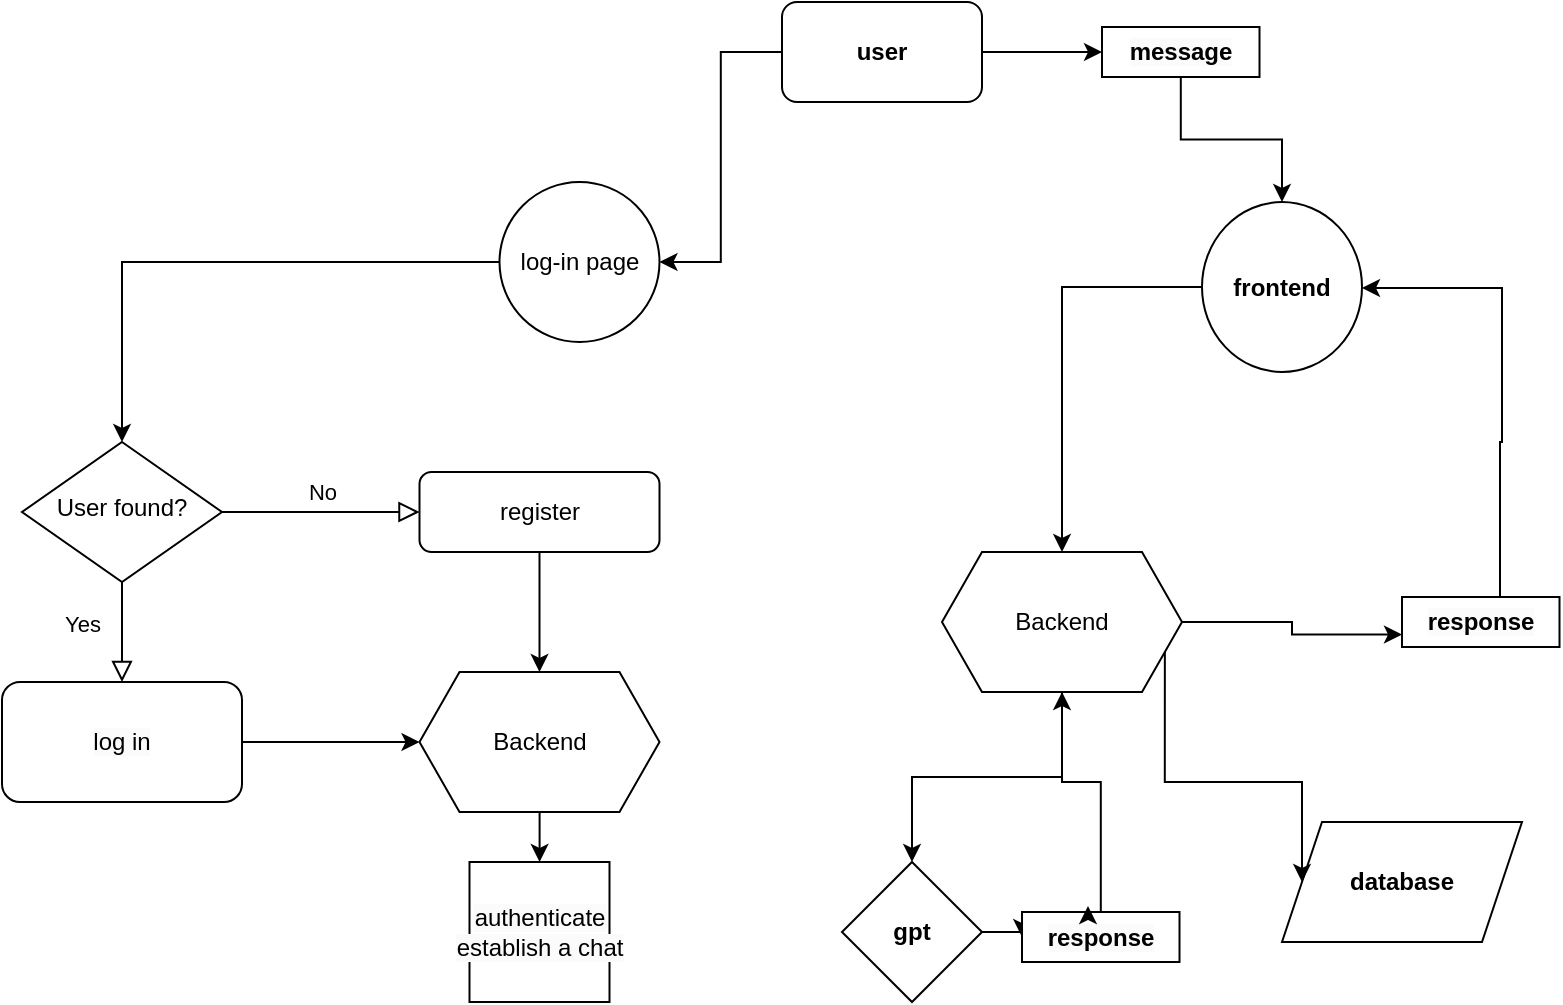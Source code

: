<mxfile version="24.7.16">
  <diagram id="C5RBs43oDa-KdzZeNtuy" name="Page-1">
    <mxGraphModel dx="856" dy="618" grid="1" gridSize="10" guides="1" tooltips="1" connect="1" arrows="1" fold="1" page="1" pageScale="1" pageWidth="827" pageHeight="1169" math="0" shadow="0">
      <root>
        <mxCell id="WIyWlLk6GJQsqaUBKTNV-0" />
        <mxCell id="WIyWlLk6GJQsqaUBKTNV-1" parent="WIyWlLk6GJQsqaUBKTNV-0" />
        <mxCell id="WIyWlLk6GJQsqaUBKTNV-4" value="Yes" style="rounded=0;html=1;jettySize=auto;orthogonalLoop=1;fontSize=11;endArrow=block;endFill=0;endSize=8;strokeWidth=1;shadow=0;labelBackgroundColor=none;edgeStyle=orthogonalEdgeStyle;" parent="WIyWlLk6GJQsqaUBKTNV-1" source="WIyWlLk6GJQsqaUBKTNV-6" edge="1">
          <mxGeometry x="-0.167" y="-20" relative="1" as="geometry">
            <mxPoint as="offset" />
            <mxPoint x="90" y="380" as="targetPoint" />
          </mxGeometry>
        </mxCell>
        <mxCell id="WIyWlLk6GJQsqaUBKTNV-5" value="No" style="edgeStyle=orthogonalEdgeStyle;rounded=0;html=1;jettySize=auto;orthogonalLoop=1;fontSize=11;endArrow=block;endFill=0;endSize=8;strokeWidth=1;shadow=0;labelBackgroundColor=none;" parent="WIyWlLk6GJQsqaUBKTNV-1" source="WIyWlLk6GJQsqaUBKTNV-6" target="WIyWlLk6GJQsqaUBKTNV-7" edge="1">
          <mxGeometry y="10" relative="1" as="geometry">
            <mxPoint as="offset" />
          </mxGeometry>
        </mxCell>
        <mxCell id="WIyWlLk6GJQsqaUBKTNV-6" value="User found?" style="rhombus;whiteSpace=wrap;html=1;shadow=0;fontFamily=Helvetica;fontSize=12;align=center;strokeWidth=1;spacing=6;spacingTop=-4;" parent="WIyWlLk6GJQsqaUBKTNV-1" vertex="1">
          <mxGeometry x="40" y="260" width="100" height="70" as="geometry" />
        </mxCell>
        <mxCell id="C--WFagPwcrnOaS1PExe-79" value="" style="edgeStyle=orthogonalEdgeStyle;rounded=0;orthogonalLoop=1;jettySize=auto;html=1;" edge="1" parent="WIyWlLk6GJQsqaUBKTNV-1" source="WIyWlLk6GJQsqaUBKTNV-7" target="C--WFagPwcrnOaS1PExe-78">
          <mxGeometry relative="1" as="geometry" />
        </mxCell>
        <mxCell id="WIyWlLk6GJQsqaUBKTNV-7" value="register" style="rounded=1;whiteSpace=wrap;html=1;fontSize=12;glass=0;strokeWidth=1;shadow=0;" parent="WIyWlLk6GJQsqaUBKTNV-1" vertex="1">
          <mxGeometry x="238.75" y="275" width="120" height="40" as="geometry" />
        </mxCell>
        <mxCell id="C--WFagPwcrnOaS1PExe-2" value="" style="edgeStyle=orthogonalEdgeStyle;rounded=0;orthogonalLoop=1;jettySize=auto;html=1;" edge="1" parent="WIyWlLk6GJQsqaUBKTNV-1" source="C--WFagPwcrnOaS1PExe-1" target="WIyWlLk6GJQsqaUBKTNV-6">
          <mxGeometry relative="1" as="geometry" />
        </mxCell>
        <mxCell id="C--WFagPwcrnOaS1PExe-1" value="log-in page" style="ellipse;whiteSpace=wrap;html=1;aspect=fixed;" vertex="1" parent="WIyWlLk6GJQsqaUBKTNV-1">
          <mxGeometry x="278.75" y="130" width="80" height="80" as="geometry" />
        </mxCell>
        <mxCell id="C--WFagPwcrnOaS1PExe-80" style="edgeStyle=orthogonalEdgeStyle;rounded=0;orthogonalLoop=1;jettySize=auto;html=1;" edge="1" parent="WIyWlLk6GJQsqaUBKTNV-1" source="C--WFagPwcrnOaS1PExe-5" target="C--WFagPwcrnOaS1PExe-78">
          <mxGeometry relative="1" as="geometry" />
        </mxCell>
        <mxCell id="C--WFagPwcrnOaS1PExe-5" value="&lt;meta charset=&quot;utf-8&quot;&gt;&lt;span style=&quot;color: rgb(0, 0, 0); font-family: Helvetica; font-size: 12px; font-style: normal; font-variant-ligatures: normal; font-variant-caps: normal; font-weight: 400; letter-spacing: normal; orphans: 2; text-align: center; text-indent: 0px; text-transform: none; widows: 2; word-spacing: 0px; -webkit-text-stroke-width: 0px; white-space: normal; background-color: rgb(251, 251, 251); text-decoration-thickness: initial; text-decoration-style: initial; text-decoration-color: initial; display: inline !important; float: none;&quot;&gt;log in&lt;/span&gt;" style="rounded=1;whiteSpace=wrap;html=1;" vertex="1" parent="WIyWlLk6GJQsqaUBKTNV-1">
          <mxGeometry x="30" y="380" width="120" height="60" as="geometry" />
        </mxCell>
        <mxCell id="C--WFagPwcrnOaS1PExe-47" value="" style="edgeStyle=orthogonalEdgeStyle;rounded=0;orthogonalLoop=1;jettySize=auto;html=1;" edge="1" parent="WIyWlLk6GJQsqaUBKTNV-1" source="C--WFagPwcrnOaS1PExe-17" target="C--WFagPwcrnOaS1PExe-45">
          <mxGeometry relative="1" as="geometry" />
        </mxCell>
        <mxCell id="C--WFagPwcrnOaS1PExe-77" style="edgeStyle=orthogonalEdgeStyle;rounded=0;orthogonalLoop=1;jettySize=auto;html=1;entryX=1;entryY=0.5;entryDx=0;entryDy=0;" edge="1" parent="WIyWlLk6GJQsqaUBKTNV-1" source="C--WFagPwcrnOaS1PExe-17" target="C--WFagPwcrnOaS1PExe-1">
          <mxGeometry relative="1" as="geometry" />
        </mxCell>
        <mxCell id="C--WFagPwcrnOaS1PExe-17" value="user" style="rounded=1;whiteSpace=wrap;html=1;fontStyle=1;startSize=23;" vertex="1" parent="WIyWlLk6GJQsqaUBKTNV-1">
          <mxGeometry x="420" y="40" width="100" height="50" as="geometry" />
        </mxCell>
        <mxCell id="C--WFagPwcrnOaS1PExe-82" style="edgeStyle=orthogonalEdgeStyle;rounded=0;orthogonalLoop=1;jettySize=auto;html=1;entryX=0.5;entryY=0;entryDx=0;entryDy=0;" edge="1" parent="WIyWlLk6GJQsqaUBKTNV-1" source="C--WFagPwcrnOaS1PExe-22" target="C--WFagPwcrnOaS1PExe-49">
          <mxGeometry relative="1" as="geometry" />
        </mxCell>
        <mxCell id="C--WFagPwcrnOaS1PExe-22" value="frontend" style="ellipse;whiteSpace=wrap;html=1;rounded=1;fontStyle=1;startSize=23;" vertex="1" parent="WIyWlLk6GJQsqaUBKTNV-1">
          <mxGeometry x="630" y="140" width="80" height="85" as="geometry" />
        </mxCell>
        <mxCell id="C--WFagPwcrnOaS1PExe-71" style="edgeStyle=orthogonalEdgeStyle;rounded=0;orthogonalLoop=1;jettySize=auto;html=1;exitX=1;exitY=0.5;exitDx=0;exitDy=0;" edge="1" parent="WIyWlLk6GJQsqaUBKTNV-1" source="C--WFagPwcrnOaS1PExe-28" target="C--WFagPwcrnOaS1PExe-50">
          <mxGeometry relative="1" as="geometry" />
        </mxCell>
        <mxCell id="C--WFagPwcrnOaS1PExe-28" value="gpt" style="rhombus;whiteSpace=wrap;html=1;fontStyle=1;startSize=23;" vertex="1" parent="WIyWlLk6GJQsqaUBKTNV-1">
          <mxGeometry x="450" y="470" width="70" height="70" as="geometry" />
        </mxCell>
        <mxCell id="C--WFagPwcrnOaS1PExe-35" value="database" style="shape=parallelogram;perimeter=parallelogramPerimeter;whiteSpace=wrap;html=1;fixedSize=1;fontStyle=1;startSize=23;" vertex="1" parent="WIyWlLk6GJQsqaUBKTNV-1">
          <mxGeometry x="670" y="450" width="120" height="60" as="geometry" />
        </mxCell>
        <mxCell id="C--WFagPwcrnOaS1PExe-48" value="" style="edgeStyle=orthogonalEdgeStyle;rounded=0;orthogonalLoop=1;jettySize=auto;html=1;" edge="1" parent="WIyWlLk6GJQsqaUBKTNV-1" source="C--WFagPwcrnOaS1PExe-45" target="C--WFagPwcrnOaS1PExe-22">
          <mxGeometry relative="1" as="geometry" />
        </mxCell>
        <mxCell id="C--WFagPwcrnOaS1PExe-45" value="&lt;meta charset=&quot;utf-8&quot;&gt;&lt;span style=&quot;color: rgb(0, 0, 0); font-family: Helvetica; font-size: 12px; font-style: normal; font-variant-ligatures: normal; font-variant-caps: normal; font-weight: 700; letter-spacing: normal; orphans: 2; text-align: center; text-indent: 0px; text-transform: none; widows: 2; word-spacing: 0px; -webkit-text-stroke-width: 0px; white-space: normal; background-color: rgb(251, 251, 251); text-decoration-thickness: initial; text-decoration-style: initial; text-decoration-color: initial; display: inline !important; float: none;&quot;&gt;message&lt;/span&gt;" style="rounded=0;whiteSpace=wrap;html=1;" vertex="1" parent="WIyWlLk6GJQsqaUBKTNV-1">
          <mxGeometry x="580" y="52.5" width="78.75" height="25" as="geometry" />
        </mxCell>
        <mxCell id="C--WFagPwcrnOaS1PExe-67" style="edgeStyle=orthogonalEdgeStyle;rounded=0;orthogonalLoop=1;jettySize=auto;html=1;entryX=0.5;entryY=0;entryDx=0;entryDy=0;" edge="1" parent="WIyWlLk6GJQsqaUBKTNV-1" source="C--WFagPwcrnOaS1PExe-49" target="C--WFagPwcrnOaS1PExe-28">
          <mxGeometry relative="1" as="geometry">
            <mxPoint x="480" y="460" as="targetPoint" />
          </mxGeometry>
        </mxCell>
        <mxCell id="C--WFagPwcrnOaS1PExe-74" style="edgeStyle=orthogonalEdgeStyle;rounded=0;orthogonalLoop=1;jettySize=auto;html=1;entryX=0;entryY=0.75;entryDx=0;entryDy=0;" edge="1" parent="WIyWlLk6GJQsqaUBKTNV-1" source="C--WFagPwcrnOaS1PExe-49" target="C--WFagPwcrnOaS1PExe-51">
          <mxGeometry relative="1" as="geometry" />
        </mxCell>
        <mxCell id="C--WFagPwcrnOaS1PExe-76" style="edgeStyle=orthogonalEdgeStyle;rounded=0;orthogonalLoop=1;jettySize=auto;html=1;exitX=1;exitY=0.75;exitDx=0;exitDy=0;entryX=0;entryY=0.5;entryDx=0;entryDy=0;" edge="1" parent="WIyWlLk6GJQsqaUBKTNV-1" source="C--WFagPwcrnOaS1PExe-49" target="C--WFagPwcrnOaS1PExe-35">
          <mxGeometry relative="1" as="geometry">
            <mxPoint x="630" y="490" as="targetPoint" />
            <Array as="points">
              <mxPoint x="611" y="430" />
              <mxPoint x="680" y="430" />
            </Array>
          </mxGeometry>
        </mxCell>
        <mxCell id="C--WFagPwcrnOaS1PExe-49" value="Backend" style="shape=hexagon;perimeter=hexagonPerimeter2;whiteSpace=wrap;html=1;fixedSize=1;" vertex="1" parent="WIyWlLk6GJQsqaUBKTNV-1">
          <mxGeometry x="500" y="315" width="120" height="70" as="geometry" />
        </mxCell>
        <mxCell id="C--WFagPwcrnOaS1PExe-70" style="edgeStyle=orthogonalEdgeStyle;rounded=0;orthogonalLoop=1;jettySize=auto;html=1;" edge="1" parent="WIyWlLk6GJQsqaUBKTNV-1" source="C--WFagPwcrnOaS1PExe-50" target="C--WFagPwcrnOaS1PExe-49">
          <mxGeometry relative="1" as="geometry">
            <Array as="points">
              <mxPoint x="579" y="430" />
              <mxPoint x="560" y="430" />
            </Array>
          </mxGeometry>
        </mxCell>
        <mxCell id="C--WFagPwcrnOaS1PExe-50" value="&lt;span style=&quot;color: rgb(0, 0, 0); font-family: Helvetica; font-size: 12px; font-style: normal; font-variant-ligatures: normal; font-variant-caps: normal; font-weight: 700; letter-spacing: normal; orphans: 2; text-align: center; text-indent: 0px; text-transform: none; widows: 2; word-spacing: 0px; -webkit-text-stroke-width: 0px; white-space: normal; background-color: rgb(251, 251, 251); text-decoration-thickness: initial; text-decoration-style: initial; text-decoration-color: initial; display: inline !important; float: none;&quot;&gt;response&lt;/span&gt;" style="rounded=0;whiteSpace=wrap;html=1;" vertex="1" parent="WIyWlLk6GJQsqaUBKTNV-1">
          <mxGeometry x="540" y="495" width="78.75" height="25" as="geometry" />
        </mxCell>
        <mxCell id="C--WFagPwcrnOaS1PExe-75" style="edgeStyle=orthogonalEdgeStyle;rounded=0;orthogonalLoop=1;jettySize=auto;html=1;" edge="1" parent="WIyWlLk6GJQsqaUBKTNV-1" source="C--WFagPwcrnOaS1PExe-51" target="C--WFagPwcrnOaS1PExe-22">
          <mxGeometry relative="1" as="geometry">
            <Array as="points">
              <mxPoint x="779" y="260" />
              <mxPoint x="780" y="260" />
              <mxPoint x="780" y="183" />
            </Array>
          </mxGeometry>
        </mxCell>
        <mxCell id="C--WFagPwcrnOaS1PExe-51" value="&lt;span style=&quot;color: rgb(0, 0, 0); font-family: Helvetica; font-size: 12px; font-style: normal; font-variant-ligatures: normal; font-variant-caps: normal; font-weight: 700; letter-spacing: normal; orphans: 2; text-align: center; text-indent: 0px; text-transform: none; widows: 2; word-spacing: 0px; -webkit-text-stroke-width: 0px; white-space: normal; background-color: rgb(251, 251, 251); text-decoration-thickness: initial; text-decoration-style: initial; text-decoration-color: initial; display: inline !important; float: none;&quot;&gt;response&lt;/span&gt;" style="rounded=0;whiteSpace=wrap;html=1;" vertex="1" parent="WIyWlLk6GJQsqaUBKTNV-1">
          <mxGeometry x="730" y="337.5" width="78.75" height="25" as="geometry" />
        </mxCell>
        <mxCell id="C--WFagPwcrnOaS1PExe-72" style="edgeStyle=orthogonalEdgeStyle;rounded=0;orthogonalLoop=1;jettySize=auto;html=1;exitX=0.5;exitY=0;exitDx=0;exitDy=0;entryX=0.419;entryY=-0.12;entryDx=0;entryDy=0;entryPerimeter=0;" edge="1" parent="WIyWlLk6GJQsqaUBKTNV-1" source="C--WFagPwcrnOaS1PExe-50" target="C--WFagPwcrnOaS1PExe-50">
          <mxGeometry relative="1" as="geometry" />
        </mxCell>
        <mxCell id="C--WFagPwcrnOaS1PExe-81" value="" style="edgeStyle=orthogonalEdgeStyle;rounded=0;orthogonalLoop=1;jettySize=auto;html=1;" edge="1" parent="WIyWlLk6GJQsqaUBKTNV-1" source="C--WFagPwcrnOaS1PExe-78" target="C--WFagPwcrnOaS1PExe-14">
          <mxGeometry relative="1" as="geometry" />
        </mxCell>
        <mxCell id="C--WFagPwcrnOaS1PExe-78" value="Backend" style="shape=hexagon;perimeter=hexagonPerimeter2;whiteSpace=wrap;html=1;fixedSize=1;" vertex="1" parent="WIyWlLk6GJQsqaUBKTNV-1">
          <mxGeometry x="238.75" y="375" width="120" height="70" as="geometry" />
        </mxCell>
        <mxCell id="C--WFagPwcrnOaS1PExe-14" value="&lt;meta charset=&quot;utf-8&quot;&gt;&lt;span style=&quot;color: rgb(0, 0, 0); font-family: Helvetica; font-size: 12px; font-style: normal; font-variant-ligatures: normal; font-variant-caps: normal; font-weight: 400; letter-spacing: normal; orphans: 2; text-align: center; text-indent: 0px; text-transform: none; widows: 2; word-spacing: 0px; -webkit-text-stroke-width: 0px; white-space: nowrap; background-color: rgb(251, 251, 251); text-decoration-thickness: initial; text-decoration-style: initial; text-decoration-color: initial; display: inline !important; float: none;&quot;&gt;authenticate&lt;/span&gt;&lt;div style=&quot;forced-color-adjust: none; color: rgb(0, 0, 0); font-family: Helvetica; font-size: 12px; font-style: normal; font-variant-ligatures: normal; font-variant-caps: normal; font-weight: 400; letter-spacing: normal; orphans: 2; text-align: center; text-indent: 0px; text-transform: none; widows: 2; word-spacing: 0px; -webkit-text-stroke-width: 0px; white-space: nowrap; background-color: rgb(251, 251, 251); text-decoration-thickness: initial; text-decoration-style: initial; text-decoration-color: initial;&quot;&gt;establish a chat&lt;/div&gt;" style="whiteSpace=wrap;html=1;aspect=fixed;" vertex="1" parent="WIyWlLk6GJQsqaUBKTNV-1">
          <mxGeometry x="263.75" y="470" width="70" height="70" as="geometry" />
        </mxCell>
      </root>
    </mxGraphModel>
  </diagram>
</mxfile>
